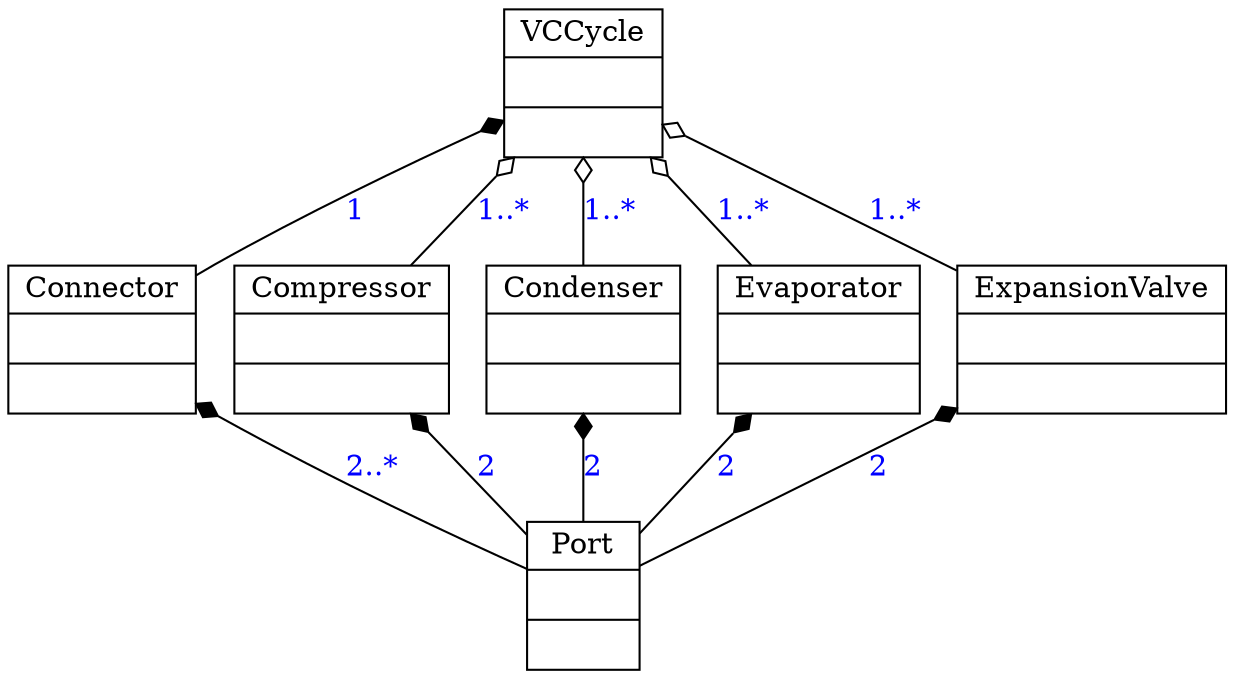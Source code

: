 digraph "classes" {
rankdir=BT
charset="utf-8"
"vcc.VCCycle" [
       color="black", fontcolor="black", 
      label="{VCCycle|
          \l|
       \l}", shape="record", style="solid"];

"vcc.vcc.vcc.connector.Connector" [color="black", fontcolor="black",
                       label="{Connector| 
                        \l|
                        \l}",
                        shape="record", style="solid"];

"components.port.Port" [color="black", fontcoor="black",
         label="{Port|
                    \l|
                  \l}", shape="record", style="solid"];

"components.compressor.Compressor" [color="black", fontcoor="black",
         label="{Compressor|
                    \l|
                  \l}", shape="record", style="solid"];
"components.condenser.Condenser" [color="black", fontcolor="black", 
    label="{Condenser|
                   \l|
                  \l}", shape="record", style="solid"];
"components.evaporator.Evaporator" [color="black", fontcolor="black", 
  label="{Evaporator| 
                   \l|
                  \l}", shape="record", style="solid"];
"components.expansionvalve.ExpansionValve" [color="black", fontcolor="black", 
label="{ExpansionValve|
                   \l|
                  \l}", shape="record", style="solid"];

"vcc.vcc.vcc.connector.Connector"->"vcc.VCCycle"[
            arrowhead="diamond", arrowtail="none",
            fontcolor="blue",
            label="1", style="solid"]

"components.compressor.Compressor"->"vcc.VCCycle"[
            arrowhead="odiamond", arrowtail="none",
            fontcolor="blue",
            label="1..*", style="solid"]
"components.condenser.Condenser"->"vcc.VCCycle"[
            arrowhead="odiamond", arrowtail="none",
            fontcolor="blue",
            label="1..*", style="solid"]
"components.evaporator.Evaporator"->"vcc.VCCycle"[
            arrowhead="odiamond", arrowtail="none",
            fontcolor="blue",
            label="1..*", style="solid"]
"components.expansionvalve.ExpansionValve"->"vcc.VCCycle"[
            arrowhead="odiamond", arrowtail="none",
            fontcolor="blue",
            label="1..*", style="solid"]


"components.port.Port"->"components.expansionvalve.ExpansionValve"[
            arrowhead="diamond", arrowtail="none",
            fontcolor="blue",
            label="2", style="solid"]
"components.port.Port"->"components.evaporator.Evaporator"[
            arrowhead="diamond", arrowtail="none",
            fontcolor="blue",
            label="2", style="solid"]
"components.port.Port"->"components.condenser.Condenser"[
            arrowhead="diamond", arrowtail="none",
            fontcolor="blue",
            label="2", style="solid"]
"components.port.Port"->"components.compressor.Compressor"[
            arrowhead="diamond", arrowtail="none",
            fontcolor="blue",
            label="2", style="solid"]
"components.port.Port"->"vcc.vcc.vcc.connector.Connector"[
            arrowhead="diamond", arrowtail="none",
            fontcolor="blue",
            label="2..*", style="solid"]
}
